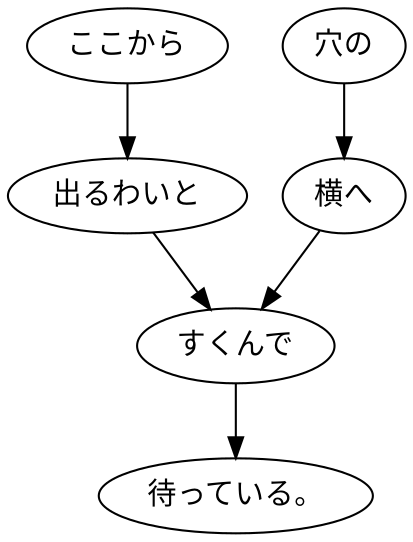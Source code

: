 digraph graph3297 {
	node0 [label="ここから"];
	node1 [label="出るわいと"];
	node2 [label="穴の"];
	node3 [label="横へ"];
	node4 [label="すくんで"];
	node5 [label="待っている。"];
	node0 -> node1;
	node1 -> node4;
	node2 -> node3;
	node3 -> node4;
	node4 -> node5;
}
